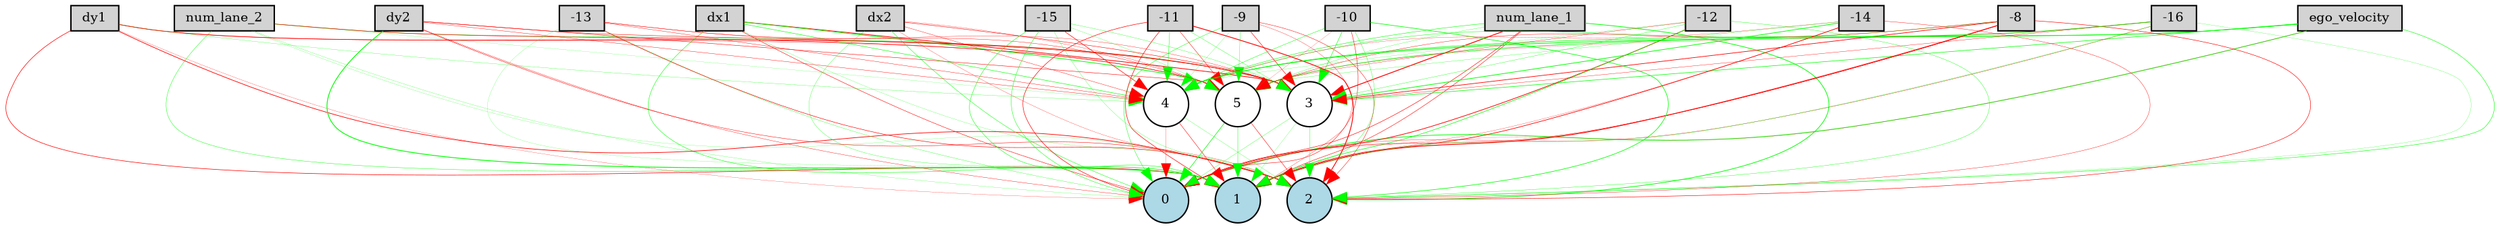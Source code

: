 digraph {
	node [fontsize=9 height=0.2 shape=circle width=0.2]
	num_lane_1 [fillcolor=lightgray shape=box style=filled]
	num_lane_2 [fillcolor=lightgray shape=box style=filled]
	ego_velocity [fillcolor=lightgray shape=box style=filled]
	dx1 [fillcolor=lightgray shape=box style=filled]
	dy1 [fillcolor=lightgray shape=box style=filled]
	dx2 [fillcolor=lightgray shape=box style=filled]
	dy2 [fillcolor=lightgray shape=box style=filled]
	-8 [fillcolor=lightgray shape=box style=filled]
	-9 [fillcolor=lightgray shape=box style=filled]
	-10 [fillcolor=lightgray shape=box style=filled]
	-11 [fillcolor=lightgray shape=box style=filled]
	-12 [fillcolor=lightgray shape=box style=filled]
	-13 [fillcolor=lightgray shape=box style=filled]
	-14 [fillcolor=lightgray shape=box style=filled]
	-15 [fillcolor=lightgray shape=box style=filled]
	-16 [fillcolor=lightgray shape=box style=filled]
	0 [fillcolor=lightblue style=filled]
	1 [fillcolor=lightblue style=filled]
	2 [fillcolor=lightblue style=filled]
	3 [fillcolor=white style=filled]
	4 [fillcolor=white style=filled]
	5 [fillcolor=white style=filled]
	num_lane_1 -> 3 [color=red penwidth=0.5983937272477738 style=solid]
	num_lane_1 -> 4 [color=green penwidth=0.2964217052340984 style=solid]
	num_lane_1 -> 5 [color=green penwidth=0.16320407431356954 style=solid]
	num_lane_2 -> 3 [color=green penwidth=0.2715084404624551 style=solid]
	num_lane_2 -> 4 [color=green penwidth=0.10336982077776909 style=solid]
	num_lane_2 -> 5 [color=red penwidth=0.34877895305013495 style=solid]
	ego_velocity -> 3 [color=green penwidth=0.3757991110976051 style=solid]
	ego_velocity -> 4 [color=green penwidth=0.38949676632562036 style=solid]
	ego_velocity -> 5 [color=green penwidth=0.41478616820991776 style=solid]
	dx1 -> 3 [color=red penwidth=0.4944600154286335 style=solid]
	dx1 -> 4 [color=green penwidth=0.3165142512441447 style=solid]
	dx1 -> 5 [color=green penwidth=0.48586450128286574 style=solid]
	dy1 -> 3 [color=red penwidth=0.45544125876324215 style=solid]
	dy1 -> 4 [color=green penwidth=0.15156094133211795 style=solid]
	dy1 -> 5 [color=red penwidth=0.19219675725096053 style=solid]
	dx2 -> 3 [color=red penwidth=0.2947442363955899 style=solid]
	dx2 -> 4 [color=red penwidth=0.213036345726397 style=solid]
	dx2 -> 5 [color=red penwidth=0.1604650851299841 style=solid]
	dy2 -> 3 [color=red penwidth=0.27887331040980395 style=solid]
	dy2 -> 4 [color=red penwidth=0.2220898636515813 style=solid]
	dy2 -> 5 [color=red penwidth=0.28903216325397774 style=solid]
	-8 -> 3 [color=red penwidth=0.43450376223988263 style=solid]
	-8 -> 4 [color=green penwidth=0.2574225347925695 style=solid]
	-8 -> 5 [color=red penwidth=0.22862353278090083 style=solid]
	-9 -> 3 [color=red penwidth=0.32226080230131654 style=solid]
	-9 -> 4 [color=green penwidth=0.11550625496249041 style=solid]
	-9 -> 5 [color=green penwidth=0.1818062986611827 style=solid]
	-10 -> 3 [color=green penwidth=0.3062703148943603 style=solid]
	-10 -> 4 [color=green penwidth=0.25362603990280624 style=solid]
	-10 -> 5 [color=red penwidth=0.10322308070264494 style=solid]
	-11 -> 3 [color=green penwidth=0.1869494912420237 style=solid]
	-11 -> 4 [color=green penwidth=0.24655176472426585 style=solid]
	-11 -> 5 [color=red penwidth=0.2611871928571058 style=solid]
	-12 -> 3 [color=green penwidth=0.19116753782621915 style=solid]
	-12 -> 4 [color=green penwidth=0.12039403589627537 style=solid]
	-12 -> 5 [color=red penwidth=0.1947598522277913 style=solid]
	-13 -> 3 [color=red penwidth=0.1881934072175096 style=solid]
	-13 -> 4 [color=red penwidth=0.21843748372077754 style=solid]
	-13 -> 5 [color=red penwidth=0.21865076642709536 style=solid]
	-14 -> 3 [color=green penwidth=0.47671141019796703 style=solid]
	-14 -> 4 [color=red penwidth=0.14495184905450098 style=solid]
	-14 -> 5 [color=green penwidth=0.16316593157851972 style=solid]
	-15 -> 3 [color=green penwidth=0.17264175469965862 style=solid]
	-15 -> 4 [color=red penwidth=0.3494035248572511 style=solid]
	-15 -> 5 [color=green penwidth=0.13696933261784014 style=solid]
	-16 -> 3 [color=red penwidth=0.2047864341942659 style=solid]
	-16 -> 4 [color=green penwidth=0.5114516514931388 style=solid]
	-16 -> 5 [color=red penwidth=0.10815721716608603 style=solid]
	3 -> 0 [color=green penwidth=0.16595166458659097 style=solid]
	3 -> 1 [color=green penwidth=0.1198224523894998 style=solid]
	3 -> 2 [color=green penwidth=0.2012641792859392 style=solid]
	4 -> 0 [color=red penwidth=0.13743390223828783 style=solid]
	4 -> 1 [color=red penwidth=0.2833277439937326 style=solid]
	4 -> 2 [color=green penwidth=0.1447018177546926 style=solid]
	5 -> 0 [color=green penwidth=0.3890251423892894 style=solid]
	5 -> 1 [color=green penwidth=0.2411717521875787 style=solid]
	5 -> 2 [color=red penwidth=0.2881839693147073 style=solid]
	num_lane_1 -> 0 [color=red penwidth=0.31725955091308955 style=solid]
	num_lane_1 -> 1 [color=red penwidth=0.29200708000594455 style=solid]
	num_lane_1 -> 2 [color=green penwidth=0.48157974171234974 style=solid]
	num_lane_2 -> 0 [color=green penwidth=0.12914865022205532 style=solid]
	num_lane_2 -> 1 [color=green penwidth=0.24039765831697466 style=solid]
	num_lane_2 -> 2 [color=green penwidth=0.10979458476018442 style=solid]
	ego_velocity -> 0 [color=green penwidth=0.4784755466273609 style=solid]
	ego_velocity -> 1 [color=red penwidth=0.10452435246890776 style=solid]
	ego_velocity -> 2 [color=green penwidth=0.30624583042178855 style=solid]
	dx1 -> 0 [color=red penwidth=0.2889359486582699 style=solid]
	dx1 -> 1 [color=green penwidth=0.29352729713226167 style=solid]
	dx1 -> 2 [color=green penwidth=0.12293419004721708 style=solid]
	dy1 -> 0 [color=red penwidth=0.1335833489670042 style=solid]
	dy1 -> 1 [color=red penwidth=0.3771370574568501 style=solid]
	dy1 -> 2 [color=red penwidth=0.4437763358988548 style=solid]
	dx2 -> 0 [color=green penwidth=0.26438522703439826 style=solid]
	dx2 -> 1 [color=green penwidth=0.17277033128467345 style=solid]
	dx2 -> 2 [color=red penwidth=0.14747152320177834 style=solid]
	dy2 -> 0 [color=red penwidth=0.21037423859586696 style=solid]
	dy2 -> 1 [color=green penwidth=0.5836710835722968 style=solid]
	dy2 -> 2 [color=red penwidth=0.26941558717220826 style=solid]
	-8 -> 0 [color=red penwidth=0.27507861949645374 style=solid]
	-8 -> 1 [color=red penwidth=0.5863391432010234 style=solid]
	-8 -> 2 [color=red penwidth=0.3273784547619518 style=solid]
	-9 -> 0 [color=green penwidth=0.2498862917068783 style=solid]
	-9 -> 1 [color=red penwidth=0.16912250791955163 style=solid]
	-9 -> 2 [color=red penwidth=0.25572374876070836 style=solid]
	-10 -> 0 [color=red penwidth=0.2871830850777707 style=solid]
	-10 -> 1 [color=green penwidth=0.19703570255841368 style=solid]
	-10 -> 2 [color=green penwidth=0.41405584201781054 style=solid]
	-11 -> 0 [color=red penwidth=0.35240523018817904 style=solid]
	-11 -> 1 [color=red penwidth=0.3564168254245754 style=solid]
	-11 -> 2 [color=red penwidth=0.5733524320974676 style=solid]
	-12 -> 0 [color=red penwidth=0.47419491425767446 style=solid]
	-12 -> 1 [color=green penwidth=0.3618094943092618 style=solid]
	-12 -> 2 [color=green penwidth=0.2122035919799245 style=solid]
	-13 -> 0 [color=green penwidth=0.175969819704676 style=solid]
	-13 -> 1 [color=green penwidth=0.10714966496823206 style=solid]
	-13 -> 2 [color=red penwidth=0.3300441698282507 style=solid]
	-14 -> 0 [color=red penwidth=0.14856867382700376 style=solid]
	-14 -> 1 [color=red penwidth=0.43168268144913036 style=solid]
	-14 -> 2 [color=red penwidth=0.21802373824144278 style=solid]
	-15 -> 0 [color=green penwidth=0.26478264453175826 style=solid]
	-15 -> 1 [color=green penwidth=0.27961705274087323 style=solid]
	-15 -> 2 [color=green penwidth=0.14067716740258476 style=solid]
	-16 -> 0 [color=red penwidth=0.1884425590743078 style=solid]
	-16 -> 1 [color=green penwidth=0.1943440515906491 style=solid]
	-16 -> 2 [color=green penwidth=0.13237703733114992 style=solid]
}
